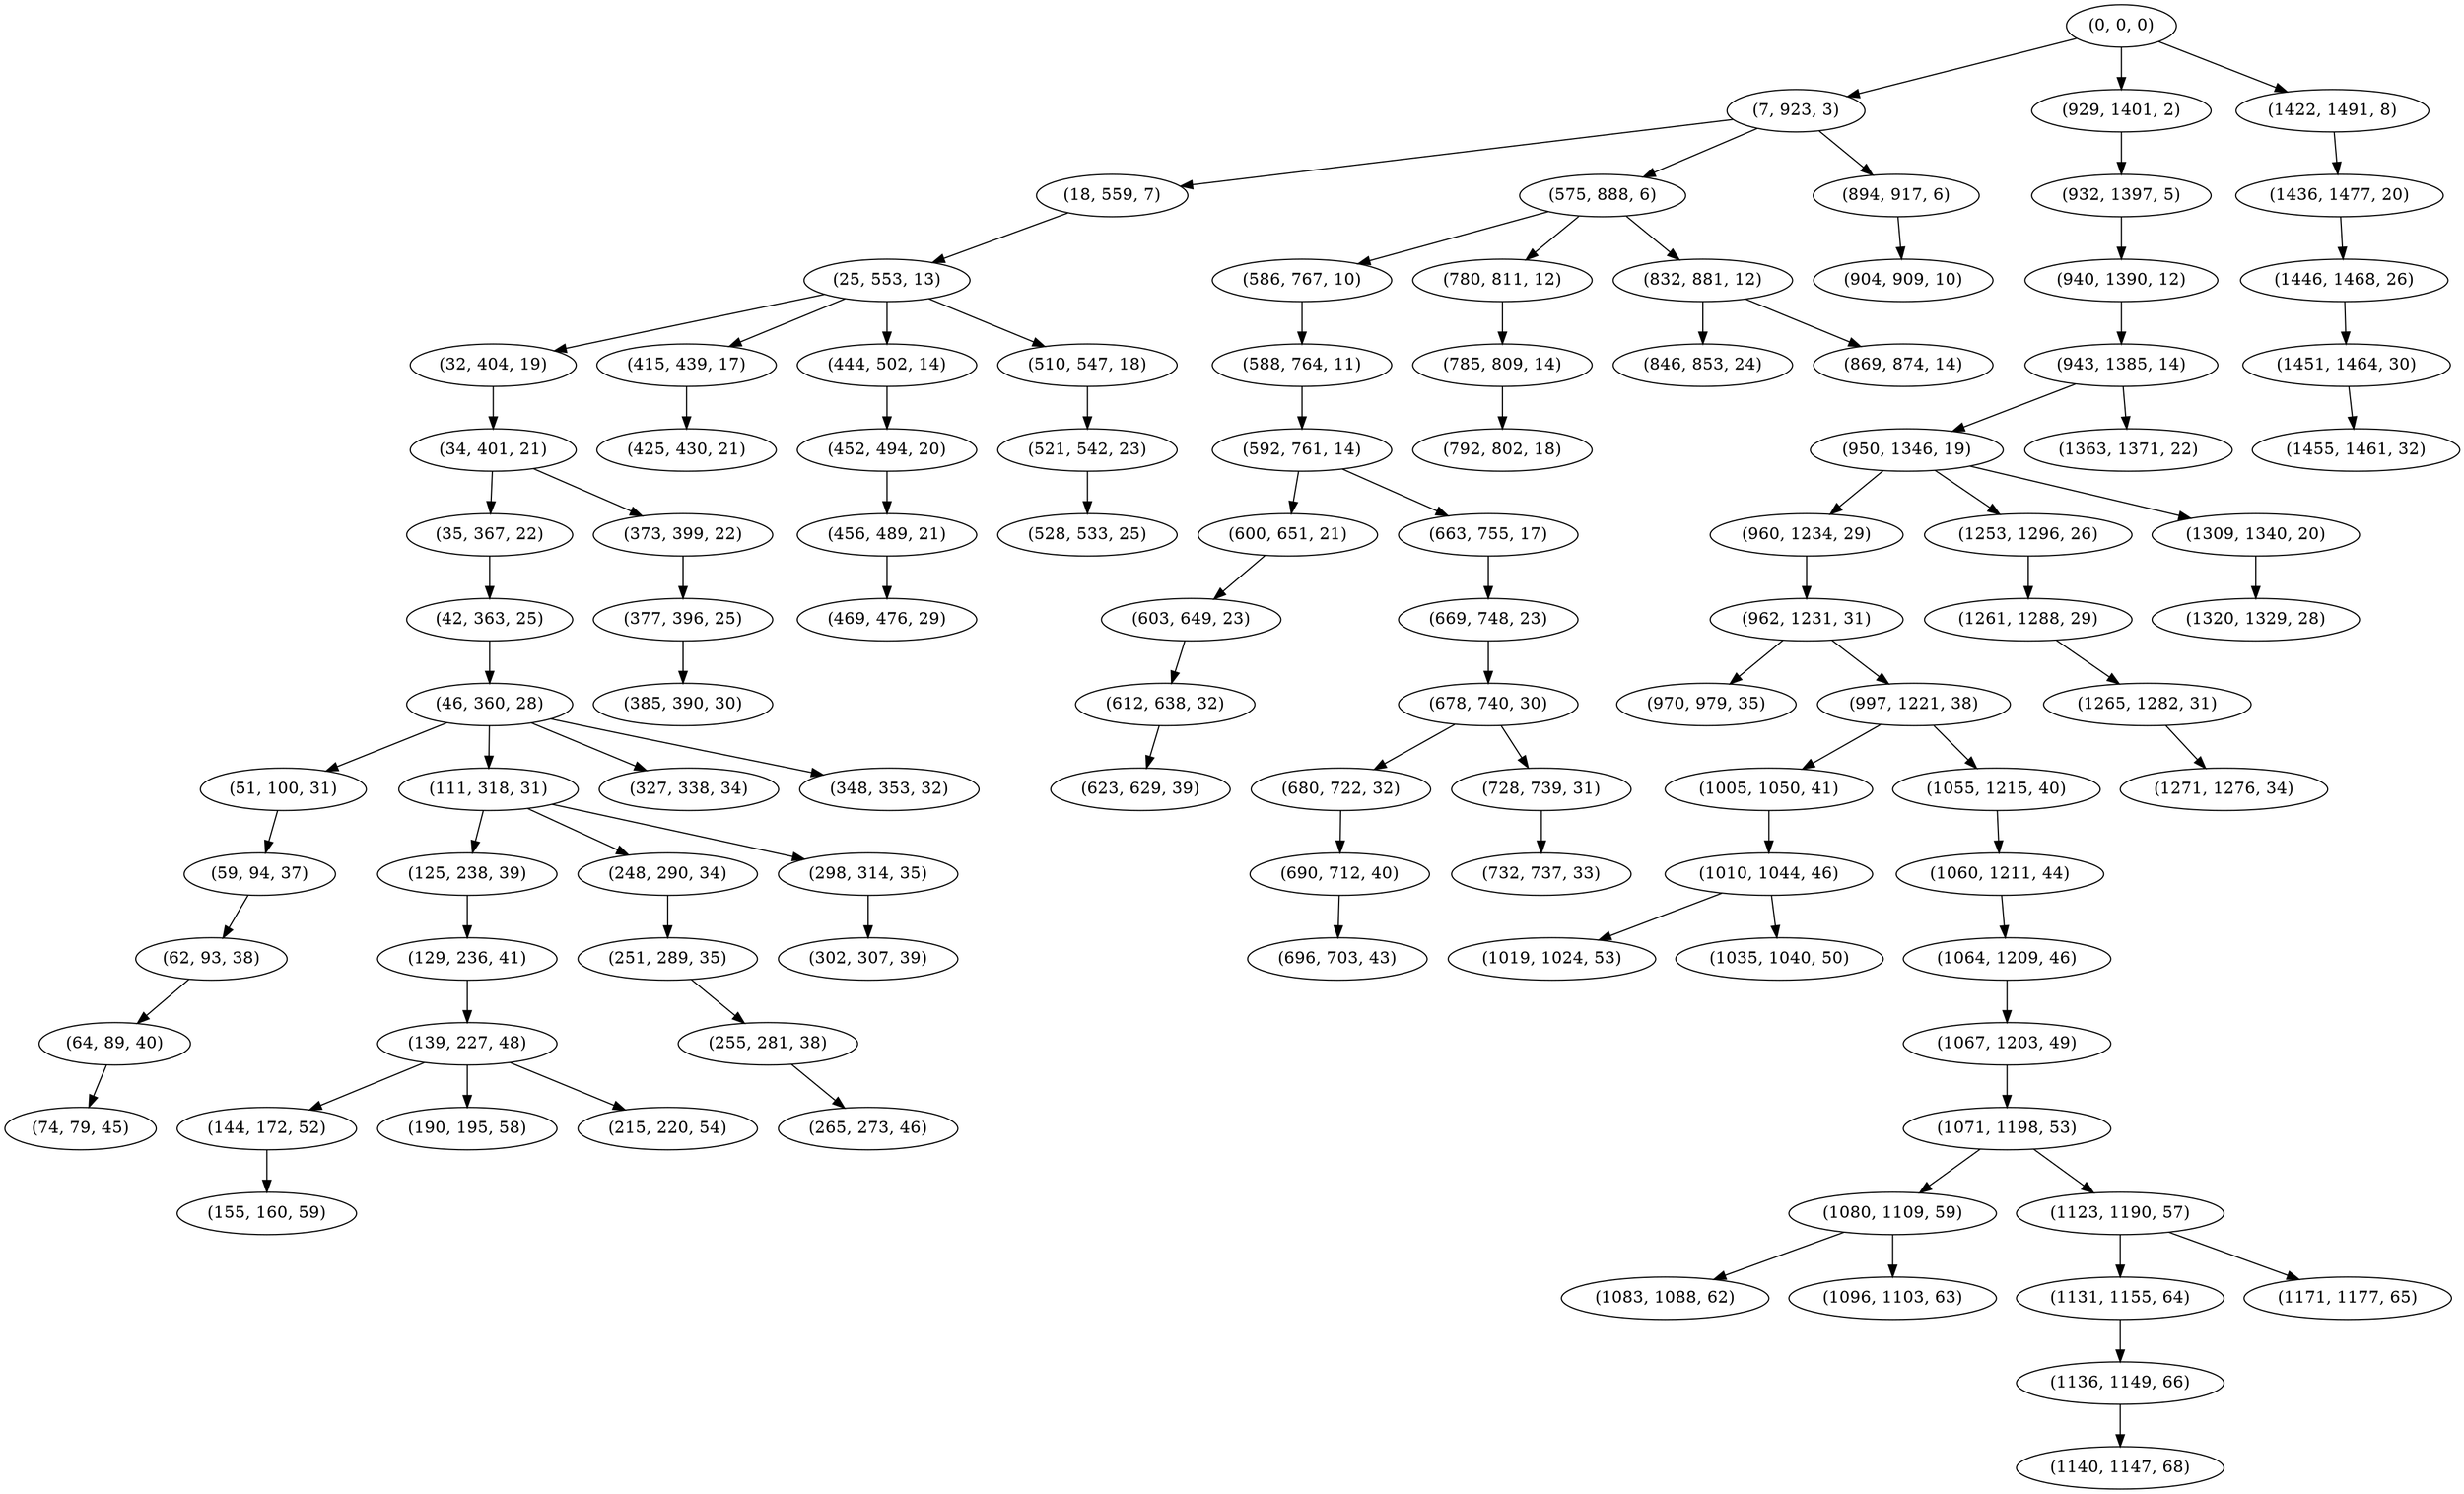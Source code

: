 digraph tree {
    "(0, 0, 0)";
    "(7, 923, 3)";
    "(18, 559, 7)";
    "(25, 553, 13)";
    "(32, 404, 19)";
    "(34, 401, 21)";
    "(35, 367, 22)";
    "(42, 363, 25)";
    "(46, 360, 28)";
    "(51, 100, 31)";
    "(59, 94, 37)";
    "(62, 93, 38)";
    "(64, 89, 40)";
    "(74, 79, 45)";
    "(111, 318, 31)";
    "(125, 238, 39)";
    "(129, 236, 41)";
    "(139, 227, 48)";
    "(144, 172, 52)";
    "(155, 160, 59)";
    "(190, 195, 58)";
    "(215, 220, 54)";
    "(248, 290, 34)";
    "(251, 289, 35)";
    "(255, 281, 38)";
    "(265, 273, 46)";
    "(298, 314, 35)";
    "(302, 307, 39)";
    "(327, 338, 34)";
    "(348, 353, 32)";
    "(373, 399, 22)";
    "(377, 396, 25)";
    "(385, 390, 30)";
    "(415, 439, 17)";
    "(425, 430, 21)";
    "(444, 502, 14)";
    "(452, 494, 20)";
    "(456, 489, 21)";
    "(469, 476, 29)";
    "(510, 547, 18)";
    "(521, 542, 23)";
    "(528, 533, 25)";
    "(575, 888, 6)";
    "(586, 767, 10)";
    "(588, 764, 11)";
    "(592, 761, 14)";
    "(600, 651, 21)";
    "(603, 649, 23)";
    "(612, 638, 32)";
    "(623, 629, 39)";
    "(663, 755, 17)";
    "(669, 748, 23)";
    "(678, 740, 30)";
    "(680, 722, 32)";
    "(690, 712, 40)";
    "(696, 703, 43)";
    "(728, 739, 31)";
    "(732, 737, 33)";
    "(780, 811, 12)";
    "(785, 809, 14)";
    "(792, 802, 18)";
    "(832, 881, 12)";
    "(846, 853, 24)";
    "(869, 874, 14)";
    "(894, 917, 6)";
    "(904, 909, 10)";
    "(929, 1401, 2)";
    "(932, 1397, 5)";
    "(940, 1390, 12)";
    "(943, 1385, 14)";
    "(950, 1346, 19)";
    "(960, 1234, 29)";
    "(962, 1231, 31)";
    "(970, 979, 35)";
    "(997, 1221, 38)";
    "(1005, 1050, 41)";
    "(1010, 1044, 46)";
    "(1019, 1024, 53)";
    "(1035, 1040, 50)";
    "(1055, 1215, 40)";
    "(1060, 1211, 44)";
    "(1064, 1209, 46)";
    "(1067, 1203, 49)";
    "(1071, 1198, 53)";
    "(1080, 1109, 59)";
    "(1083, 1088, 62)";
    "(1096, 1103, 63)";
    "(1123, 1190, 57)";
    "(1131, 1155, 64)";
    "(1136, 1149, 66)";
    "(1140, 1147, 68)";
    "(1171, 1177, 65)";
    "(1253, 1296, 26)";
    "(1261, 1288, 29)";
    "(1265, 1282, 31)";
    "(1271, 1276, 34)";
    "(1309, 1340, 20)";
    "(1320, 1329, 28)";
    "(1363, 1371, 22)";
    "(1422, 1491, 8)";
    "(1436, 1477, 20)";
    "(1446, 1468, 26)";
    "(1451, 1464, 30)";
    "(1455, 1461, 32)";
    "(0, 0, 0)" -> "(7, 923, 3)";
    "(0, 0, 0)" -> "(929, 1401, 2)";
    "(0, 0, 0)" -> "(1422, 1491, 8)";
    "(7, 923, 3)" -> "(18, 559, 7)";
    "(7, 923, 3)" -> "(575, 888, 6)";
    "(7, 923, 3)" -> "(894, 917, 6)";
    "(18, 559, 7)" -> "(25, 553, 13)";
    "(25, 553, 13)" -> "(32, 404, 19)";
    "(25, 553, 13)" -> "(415, 439, 17)";
    "(25, 553, 13)" -> "(444, 502, 14)";
    "(25, 553, 13)" -> "(510, 547, 18)";
    "(32, 404, 19)" -> "(34, 401, 21)";
    "(34, 401, 21)" -> "(35, 367, 22)";
    "(34, 401, 21)" -> "(373, 399, 22)";
    "(35, 367, 22)" -> "(42, 363, 25)";
    "(42, 363, 25)" -> "(46, 360, 28)";
    "(46, 360, 28)" -> "(51, 100, 31)";
    "(46, 360, 28)" -> "(111, 318, 31)";
    "(46, 360, 28)" -> "(327, 338, 34)";
    "(46, 360, 28)" -> "(348, 353, 32)";
    "(51, 100, 31)" -> "(59, 94, 37)";
    "(59, 94, 37)" -> "(62, 93, 38)";
    "(62, 93, 38)" -> "(64, 89, 40)";
    "(64, 89, 40)" -> "(74, 79, 45)";
    "(111, 318, 31)" -> "(125, 238, 39)";
    "(111, 318, 31)" -> "(248, 290, 34)";
    "(111, 318, 31)" -> "(298, 314, 35)";
    "(125, 238, 39)" -> "(129, 236, 41)";
    "(129, 236, 41)" -> "(139, 227, 48)";
    "(139, 227, 48)" -> "(144, 172, 52)";
    "(139, 227, 48)" -> "(190, 195, 58)";
    "(139, 227, 48)" -> "(215, 220, 54)";
    "(144, 172, 52)" -> "(155, 160, 59)";
    "(248, 290, 34)" -> "(251, 289, 35)";
    "(251, 289, 35)" -> "(255, 281, 38)";
    "(255, 281, 38)" -> "(265, 273, 46)";
    "(298, 314, 35)" -> "(302, 307, 39)";
    "(373, 399, 22)" -> "(377, 396, 25)";
    "(377, 396, 25)" -> "(385, 390, 30)";
    "(415, 439, 17)" -> "(425, 430, 21)";
    "(444, 502, 14)" -> "(452, 494, 20)";
    "(452, 494, 20)" -> "(456, 489, 21)";
    "(456, 489, 21)" -> "(469, 476, 29)";
    "(510, 547, 18)" -> "(521, 542, 23)";
    "(521, 542, 23)" -> "(528, 533, 25)";
    "(575, 888, 6)" -> "(586, 767, 10)";
    "(575, 888, 6)" -> "(780, 811, 12)";
    "(575, 888, 6)" -> "(832, 881, 12)";
    "(586, 767, 10)" -> "(588, 764, 11)";
    "(588, 764, 11)" -> "(592, 761, 14)";
    "(592, 761, 14)" -> "(600, 651, 21)";
    "(592, 761, 14)" -> "(663, 755, 17)";
    "(600, 651, 21)" -> "(603, 649, 23)";
    "(603, 649, 23)" -> "(612, 638, 32)";
    "(612, 638, 32)" -> "(623, 629, 39)";
    "(663, 755, 17)" -> "(669, 748, 23)";
    "(669, 748, 23)" -> "(678, 740, 30)";
    "(678, 740, 30)" -> "(680, 722, 32)";
    "(678, 740, 30)" -> "(728, 739, 31)";
    "(680, 722, 32)" -> "(690, 712, 40)";
    "(690, 712, 40)" -> "(696, 703, 43)";
    "(728, 739, 31)" -> "(732, 737, 33)";
    "(780, 811, 12)" -> "(785, 809, 14)";
    "(785, 809, 14)" -> "(792, 802, 18)";
    "(832, 881, 12)" -> "(846, 853, 24)";
    "(832, 881, 12)" -> "(869, 874, 14)";
    "(894, 917, 6)" -> "(904, 909, 10)";
    "(929, 1401, 2)" -> "(932, 1397, 5)";
    "(932, 1397, 5)" -> "(940, 1390, 12)";
    "(940, 1390, 12)" -> "(943, 1385, 14)";
    "(943, 1385, 14)" -> "(950, 1346, 19)";
    "(943, 1385, 14)" -> "(1363, 1371, 22)";
    "(950, 1346, 19)" -> "(960, 1234, 29)";
    "(950, 1346, 19)" -> "(1253, 1296, 26)";
    "(950, 1346, 19)" -> "(1309, 1340, 20)";
    "(960, 1234, 29)" -> "(962, 1231, 31)";
    "(962, 1231, 31)" -> "(970, 979, 35)";
    "(962, 1231, 31)" -> "(997, 1221, 38)";
    "(997, 1221, 38)" -> "(1005, 1050, 41)";
    "(997, 1221, 38)" -> "(1055, 1215, 40)";
    "(1005, 1050, 41)" -> "(1010, 1044, 46)";
    "(1010, 1044, 46)" -> "(1019, 1024, 53)";
    "(1010, 1044, 46)" -> "(1035, 1040, 50)";
    "(1055, 1215, 40)" -> "(1060, 1211, 44)";
    "(1060, 1211, 44)" -> "(1064, 1209, 46)";
    "(1064, 1209, 46)" -> "(1067, 1203, 49)";
    "(1067, 1203, 49)" -> "(1071, 1198, 53)";
    "(1071, 1198, 53)" -> "(1080, 1109, 59)";
    "(1071, 1198, 53)" -> "(1123, 1190, 57)";
    "(1080, 1109, 59)" -> "(1083, 1088, 62)";
    "(1080, 1109, 59)" -> "(1096, 1103, 63)";
    "(1123, 1190, 57)" -> "(1131, 1155, 64)";
    "(1123, 1190, 57)" -> "(1171, 1177, 65)";
    "(1131, 1155, 64)" -> "(1136, 1149, 66)";
    "(1136, 1149, 66)" -> "(1140, 1147, 68)";
    "(1253, 1296, 26)" -> "(1261, 1288, 29)";
    "(1261, 1288, 29)" -> "(1265, 1282, 31)";
    "(1265, 1282, 31)" -> "(1271, 1276, 34)";
    "(1309, 1340, 20)" -> "(1320, 1329, 28)";
    "(1422, 1491, 8)" -> "(1436, 1477, 20)";
    "(1436, 1477, 20)" -> "(1446, 1468, 26)";
    "(1446, 1468, 26)" -> "(1451, 1464, 30)";
    "(1451, 1464, 30)" -> "(1455, 1461, 32)";
}
